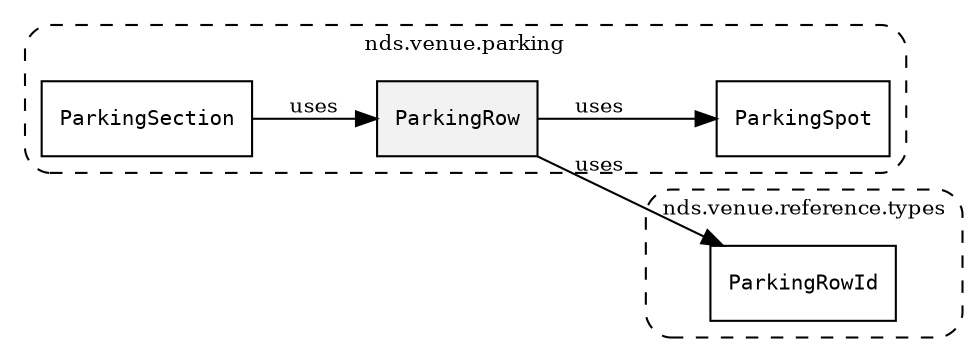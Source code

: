 /**
 * This dot file creates symbol collaboration diagram for ParkingRow.
 */
digraph ZSERIO
{
    node [shape=box, fontsize=10];
    rankdir="LR";
    fontsize=10;
    tooltip="ParkingRow collaboration diagram";

    subgraph "cluster_nds.venue.parking"
    {
        style="dashed, rounded";
        label="nds.venue.parking";
        tooltip="Package nds.venue.parking";
        href="../../../content/packages/nds.venue.parking.html#Package-nds-venue-parking";
        target="_parent";

        "ParkingRow" [style="filled", fillcolor="#0000000D", target="_parent", label=<<font face="monospace"><table align="center" border="0" cellspacing="0" cellpadding="0"><tr><td href="../../../content/packages/nds.venue.parking.html#Structure-ParkingRow" title="Structure defined in nds.venue.parking">ParkingRow</td></tr></table></font>>];
        "ParkingSpot" [target="_parent", label=<<font face="monospace"><table align="center" border="0" cellspacing="0" cellpadding="0"><tr><td href="../../../content/packages/nds.venue.parking.html#Structure-ParkingSpot" title="Structure defined in nds.venue.parking">ParkingSpot</td></tr></table></font>>];
        "ParkingSection" [target="_parent", label=<<font face="monospace"><table align="center" border="0" cellspacing="0" cellpadding="0"><tr><td href="../../../content/packages/nds.venue.parking.html#Structure-ParkingSection" title="Structure defined in nds.venue.parking">ParkingSection</td></tr></table></font>>];
    }

    subgraph "cluster_nds.venue.reference.types"
    {
        style="dashed, rounded";
        label="nds.venue.reference.types";
        tooltip="Package nds.venue.reference.types";
        href="../../../content/packages/nds.venue.reference.types.html#Package-nds-venue-reference-types";
        target="_parent";

        "ParkingRowId" [target="_parent", label=<<font face="monospace"><table align="center" border="0" cellspacing="0" cellpadding="0"><tr><td href="../../../content/packages/nds.venue.reference.types.html#Subtype-ParkingRowId" title="Subtype defined in nds.venue.reference.types">ParkingRowId</td></tr></table></font>>];
    }

    "ParkingRow" -> "ParkingRowId" [label="uses", fontsize=10];
    "ParkingRow" -> "ParkingSpot" [label="uses", fontsize=10];
    "ParkingSection" -> "ParkingRow" [label="uses", fontsize=10];
}
